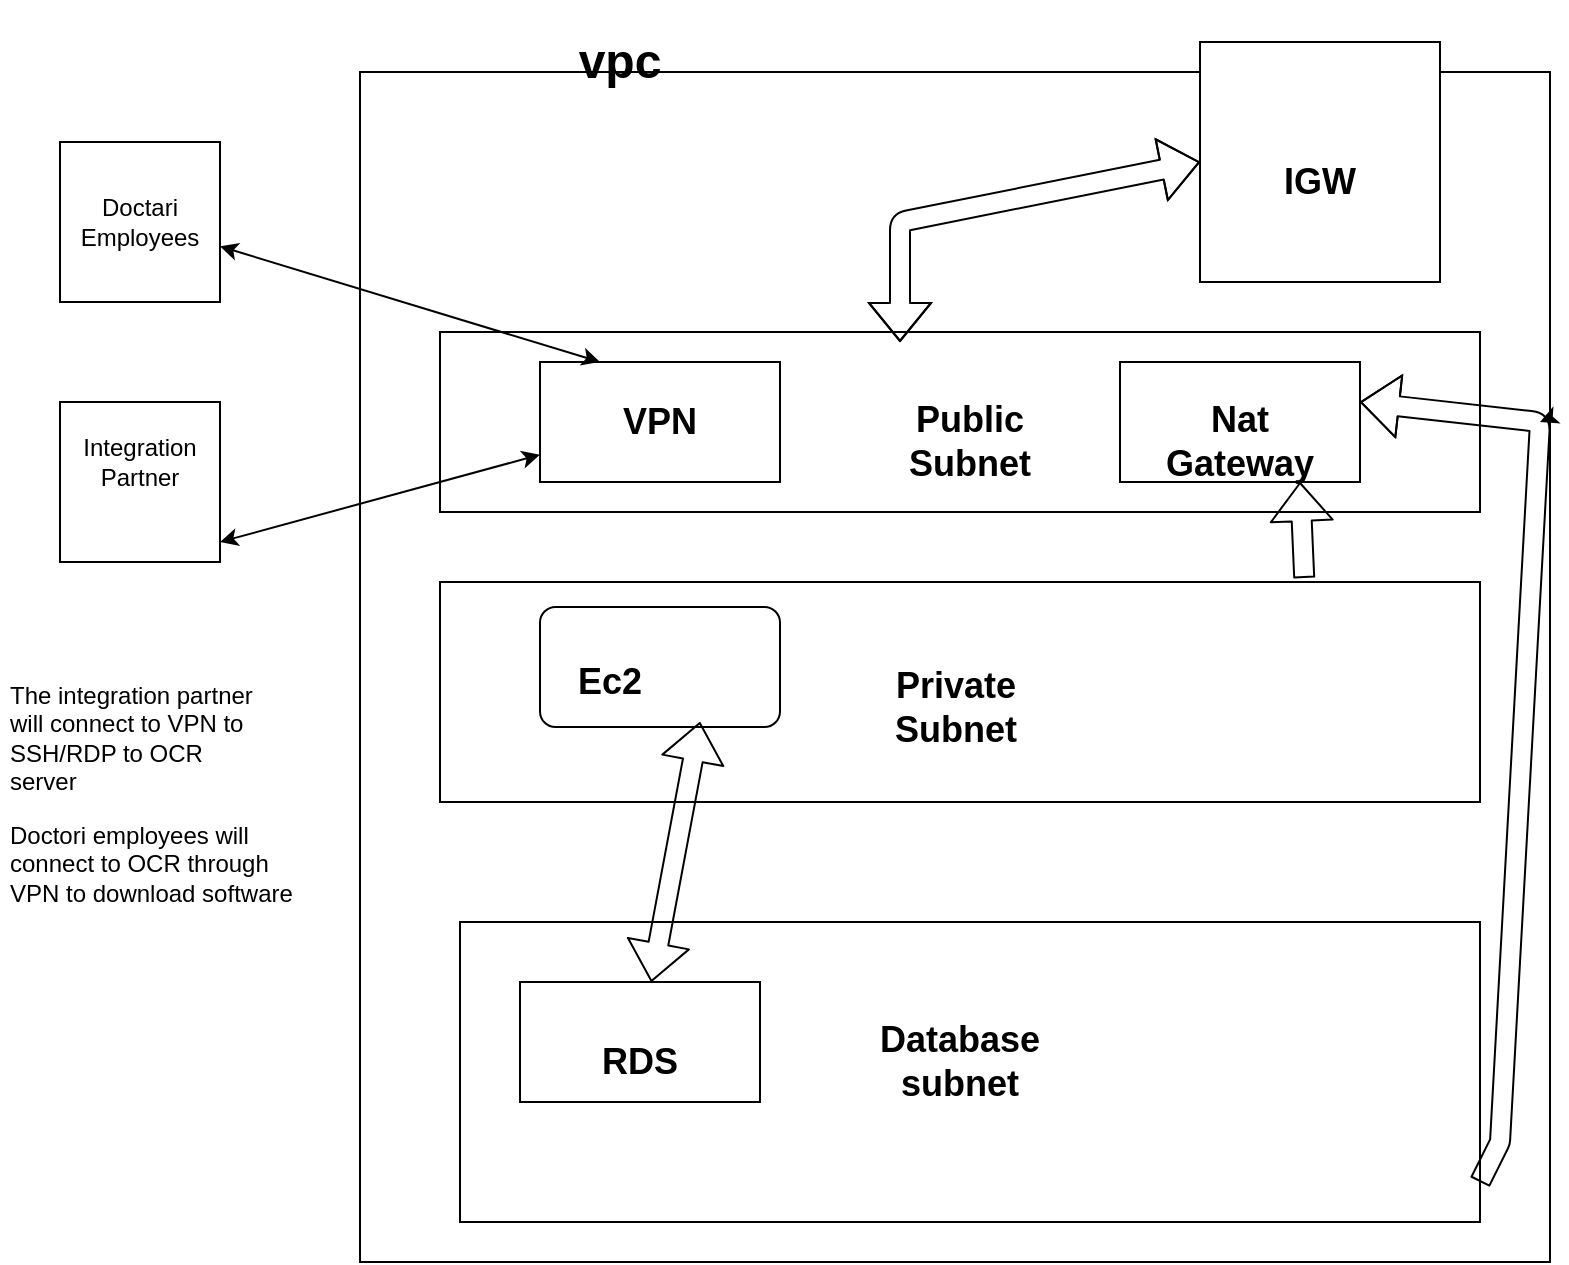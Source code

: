 <mxfile version="13.6.5" type="github"><diagram id="BN_-eYRf6972un0jtXM6" name="Page-1"><mxGraphModel dx="1355" dy="776" grid="1" gridSize="10" guides="1" tooltips="1" connect="1" arrows="1" fold="1" page="1" pageScale="1" pageWidth="850" pageHeight="1100" math="0" shadow="0"><root><mxCell id="0"/><mxCell id="1" parent="0"/><mxCell id="7htHM7Nea1kd2iEK_jMU-2" value="" style="whiteSpace=wrap;html=1;aspect=fixed;" parent="1" vertex="1"><mxGeometry x="190" y="75" width="595" height="595" as="geometry"/></mxCell><mxCell id="7htHM7Nea1kd2iEK_jMU-3" value="&lt;h1&gt;vpc&lt;/h1&gt;" style="text;html=1;strokeColor=none;fillColor=none;align=center;verticalAlign=middle;whiteSpace=wrap;rounded=0;" parent="1" vertex="1"><mxGeometry x="300" y="60" width="40" height="20" as="geometry"/></mxCell><mxCell id="7htHM7Nea1kd2iEK_jMU-5" value="" style="whiteSpace=wrap;html=1;aspect=fixed;" parent="1" vertex="1"><mxGeometry x="610" y="60" width="120" height="120" as="geometry"/></mxCell><mxCell id="7htHM7Nea1kd2iEK_jMU-11" value="" style="rounded=0;whiteSpace=wrap;html=1;" parent="1" vertex="1"><mxGeometry x="240" y="500" width="510" height="150" as="geometry"/></mxCell><mxCell id="7htHM7Nea1kd2iEK_jMU-13" value="&lt;h2&gt;Database subnet&lt;/h2&gt;" style="text;html=1;strokeColor=none;fillColor=none;align=center;verticalAlign=middle;whiteSpace=wrap;rounded=0;" parent="1" vertex="1"><mxGeometry x="470" y="560" width="40" height="20" as="geometry"/></mxCell><mxCell id="7htHM7Nea1kd2iEK_jMU-14" value="" style="rounded=0;whiteSpace=wrap;html=1;" parent="1" vertex="1"><mxGeometry x="270" y="530" width="120" height="60" as="geometry"/></mxCell><mxCell id="7htHM7Nea1kd2iEK_jMU-15" value="&lt;h2&gt;RDS&lt;/h2&gt;" style="text;html=1;strokeColor=none;fillColor=none;align=center;verticalAlign=middle;whiteSpace=wrap;rounded=0;" parent="1" vertex="1"><mxGeometry x="310" y="560" width="40" height="20" as="geometry"/></mxCell><mxCell id="7htHM7Nea1kd2iEK_jMU-16" value="" style="rounded=0;whiteSpace=wrap;html=1;" parent="1" vertex="1"><mxGeometry x="230" y="330" width="520" height="110" as="geometry"/></mxCell><mxCell id="7htHM7Nea1kd2iEK_jMU-17" value="&lt;h2&gt;Private Subnet&lt;/h2&gt;" style="text;html=1;strokeColor=none;fillColor=none;align=center;verticalAlign=middle;whiteSpace=wrap;rounded=0;" parent="1" vertex="1"><mxGeometry x="467.5" y="382.5" width="40" height="20" as="geometry"/></mxCell><mxCell id="7htHM7Nea1kd2iEK_jMU-18" value="" style="rounded=1;whiteSpace=wrap;html=1;arcSize=13;" parent="1" vertex="1"><mxGeometry x="280" y="342.5" width="120" height="60" as="geometry"/></mxCell><mxCell id="7htHM7Nea1kd2iEK_jMU-19" value="&lt;h2&gt;Ec2&lt;/h2&gt;" style="text;html=1;strokeColor=none;fillColor=none;align=center;verticalAlign=middle;whiteSpace=wrap;rounded=0;" parent="1" vertex="1"><mxGeometry x="300" y="370" width="30" height="20" as="geometry"/></mxCell><mxCell id="7htHM7Nea1kd2iEK_jMU-23" value="" style="rounded=0;whiteSpace=wrap;html=1;" parent="1" vertex="1"><mxGeometry x="230" y="205" width="520" height="90" as="geometry"/></mxCell><mxCell id="7htHM7Nea1kd2iEK_jMU-25" value="" style="rounded=0;whiteSpace=wrap;html=1;" parent="1" vertex="1"><mxGeometry x="280" y="220" width="120" height="60" as="geometry"/></mxCell><mxCell id="7htHM7Nea1kd2iEK_jMU-26" value="&lt;h2&gt;VPN&lt;/h2&gt;" style="text;html=1;strokeColor=none;fillColor=none;align=center;verticalAlign=middle;whiteSpace=wrap;rounded=0;" parent="1" vertex="1"><mxGeometry x="320" y="240" width="40" height="20" as="geometry"/></mxCell><mxCell id="7htHM7Nea1kd2iEK_jMU-27" value="" style="rounded=0;whiteSpace=wrap;html=1;" parent="1" vertex="1"><mxGeometry x="570" y="220" width="120" height="60" as="geometry"/></mxCell><mxCell id="7htHM7Nea1kd2iEK_jMU-28" value="&lt;h2&gt;Nat Gateway&lt;/h2&gt;" style="text;html=1;strokeColor=none;fillColor=none;align=center;verticalAlign=middle;whiteSpace=wrap;rounded=0;" parent="1" vertex="1"><mxGeometry x="610" y="250" width="40" height="20" as="geometry"/></mxCell><mxCell id="7htHM7Nea1kd2iEK_jMU-30" value="&lt;h2&gt;IGW&lt;/h2&gt;" style="text;html=1;strokeColor=none;fillColor=none;align=center;verticalAlign=middle;whiteSpace=wrap;rounded=0;" parent="1" vertex="1"><mxGeometry x="650" y="120" width="40" height="20" as="geometry"/></mxCell><mxCell id="7htHM7Nea1kd2iEK_jMU-43" value="" style="whiteSpace=wrap;html=1;aspect=fixed;" parent="1" vertex="1"><mxGeometry x="40" y="110" width="80" height="80" as="geometry"/></mxCell><mxCell id="7htHM7Nea1kd2iEK_jMU-44" value="" style="whiteSpace=wrap;html=1;aspect=fixed;" parent="1" vertex="1"><mxGeometry x="40" y="240" width="80" height="80" as="geometry"/></mxCell><mxCell id="7htHM7Nea1kd2iEK_jMU-53" value="&lt;div&gt;Doctari&lt;/div&gt;&lt;div&gt;Employees&lt;/div&gt;" style="text;html=1;strokeColor=none;fillColor=none;align=center;verticalAlign=middle;whiteSpace=wrap;rounded=0;" parent="1" vertex="1"><mxGeometry x="60" y="140" width="40" height="20" as="geometry"/></mxCell><mxCell id="7htHM7Nea1kd2iEK_jMU-55" value="Integration Partner" style="text;html=1;strokeColor=none;fillColor=none;align=center;verticalAlign=middle;whiteSpace=wrap;rounded=0;" parent="1" vertex="1"><mxGeometry x="60" y="260" width="40" height="20" as="geometry"/></mxCell><mxCell id="7htHM7Nea1kd2iEK_jMU-68" value="" style="endArrow=classic;startArrow=classic;html=1;" parent="1" target="7htHM7Nea1kd2iEK_jMU-25" edge="1"><mxGeometry width="50" height="50" relative="1" as="geometry"><mxPoint x="120" y="310" as="sourcePoint"/><mxPoint x="170" y="260" as="targetPoint"/></mxGeometry></mxCell><mxCell id="7htHM7Nea1kd2iEK_jMU-69" value="" style="endArrow=classic;startArrow=classic;html=1;entryX=0.25;entryY=0;entryDx=0;entryDy=0;" parent="1" source="7htHM7Nea1kd2iEK_jMU-43" target="7htHM7Nea1kd2iEK_jMU-25" edge="1"><mxGeometry width="50" height="50" relative="1" as="geometry"><mxPoint x="120" y="200" as="sourcePoint"/><mxPoint x="190.711" y="150" as="targetPoint"/></mxGeometry></mxCell><mxCell id="7htHM7Nea1kd2iEK_jMU-72" value="" style="shape=flexArrow;endArrow=classic;html=1;exitX=0.831;exitY=-0.018;exitDx=0;exitDy=0;exitPerimeter=0;" parent="1" source="7htHM7Nea1kd2iEK_jMU-16" edge="1"><mxGeometry width="50" height="50" relative="1" as="geometry"><mxPoint x="610" y="330" as="sourcePoint"/><mxPoint x="660" y="280" as="targetPoint"/></mxGeometry></mxCell><mxCell id="7htHM7Nea1kd2iEK_jMU-75" value="" style="shape=flexArrow;endArrow=classic;startArrow=classic;html=1;" parent="1" source="7htHM7Nea1kd2iEK_jMU-14" edge="1"><mxGeometry width="50" height="50" relative="1" as="geometry"><mxPoint x="310" y="450" as="sourcePoint"/><mxPoint x="360" y="400" as="targetPoint"/></mxGeometry></mxCell><mxCell id="7htHM7Nea1kd2iEK_jMU-83" value="" style="shape=flexArrow;endArrow=classic;html=1;exitX=1;exitY=0.867;exitDx=0;exitDy=0;exitPerimeter=0;" parent="1" source="7htHM7Nea1kd2iEK_jMU-11" edge="1"><mxGeometry width="50" height="50" relative="1" as="geometry"><mxPoint x="760" y="330" as="sourcePoint"/><mxPoint x="690" y="240" as="targetPoint"/><Array as="points"><mxPoint x="760" y="610"/><mxPoint x="780" y="250"/></Array></mxGeometry></mxCell><mxCell id="7htHM7Nea1kd2iEK_jMU-84" value="" style="endArrow=classic;html=1;" parent="1" source="7htHM7Nea1kd2iEK_jMU-2" edge="1"><mxGeometry width="50" height="50" relative="1" as="geometry"><mxPoint x="730" y="300" as="sourcePoint"/><mxPoint x="780" y="250" as="targetPoint"/></mxGeometry></mxCell><mxCell id="7htHM7Nea1kd2iEK_jMU-85" value="The integration partner will connect to VPN to SSH/RDP to OCR server" style="text;html=1;strokeColor=none;fillColor=none;spacing=5;spacingTop=-20;whiteSpace=wrap;overflow=hidden;rounded=0;" parent="1" vertex="1"><mxGeometry x="10" y="390" width="140" height="62.5" as="geometry"/></mxCell><mxCell id="7htHM7Nea1kd2iEK_jMU-86" value="Doctori employees will connect to OCR through VPN to download software " style="text;html=1;strokeColor=none;fillColor=none;spacing=5;spacingTop=-20;whiteSpace=wrap;overflow=hidden;rounded=0;" parent="1" vertex="1"><mxGeometry x="10" y="460" width="150" height="90" as="geometry"/></mxCell><mxCell id="7htHM7Nea1kd2iEK_jMU-87" value="&lt;h2&gt;Public Subnet&lt;/h2&gt;" style="text;html=1;strokeColor=none;fillColor=none;align=center;verticalAlign=middle;whiteSpace=wrap;rounded=0;" parent="1" vertex="1"><mxGeometry x="475" y="250" width="40" height="20" as="geometry"/></mxCell><mxCell id="7htHM7Nea1kd2iEK_jMU-88" value="" style="shape=flexArrow;endArrow=classic;startArrow=classic;html=1;entryX=0;entryY=0.5;entryDx=0;entryDy=0;" parent="1" target="7htHM7Nea1kd2iEK_jMU-5" edge="1"><mxGeometry width="50" height="50" relative="1" as="geometry"><mxPoint x="460" y="210" as="sourcePoint"/><mxPoint x="490" y="160" as="targetPoint"/><Array as="points"><mxPoint x="460" y="150"/></Array></mxGeometry></mxCell></root></mxGraphModel></diagram></mxfile>